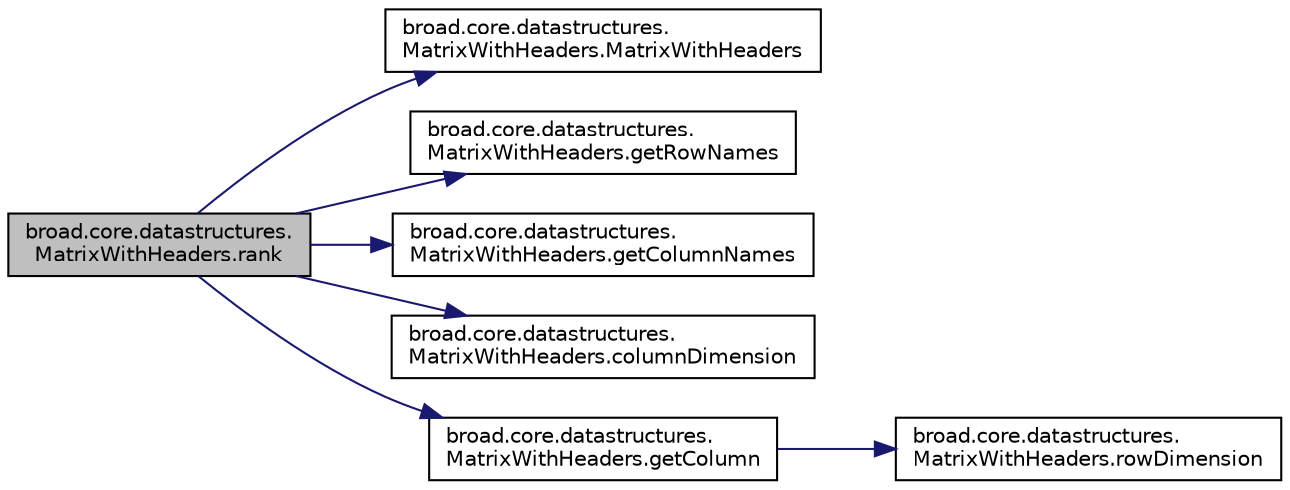 digraph "broad.core.datastructures.MatrixWithHeaders.rank"
{
  edge [fontname="Helvetica",fontsize="10",labelfontname="Helvetica",labelfontsize="10"];
  node [fontname="Helvetica",fontsize="10",shape=record];
  rankdir="LR";
  Node1 [label="broad.core.datastructures.\lMatrixWithHeaders.rank",height=0.2,width=0.4,color="black", fillcolor="grey75", style="filled" fontcolor="black"];
  Node1 -> Node2 [color="midnightblue",fontsize="10",style="solid",fontname="Helvetica"];
  Node2 [label="broad.core.datastructures.\lMatrixWithHeaders.MatrixWithHeaders",height=0.2,width=0.4,color="black", fillcolor="white", style="filled",URL="$classbroad_1_1core_1_1datastructures_1_1_matrix_with_headers.html#a42a72c4a4dfca058d787728bbeabd106"];
  Node1 -> Node3 [color="midnightblue",fontsize="10",style="solid",fontname="Helvetica"];
  Node3 [label="broad.core.datastructures.\lMatrixWithHeaders.getRowNames",height=0.2,width=0.4,color="black", fillcolor="white", style="filled",URL="$classbroad_1_1core_1_1datastructures_1_1_matrix_with_headers.html#a5ed12303338cc6bb92792d8fea575231"];
  Node1 -> Node4 [color="midnightblue",fontsize="10",style="solid",fontname="Helvetica"];
  Node4 [label="broad.core.datastructures.\lMatrixWithHeaders.getColumnNames",height=0.2,width=0.4,color="black", fillcolor="white", style="filled",URL="$classbroad_1_1core_1_1datastructures_1_1_matrix_with_headers.html#a488a21c1993afb6381f59f5b133c8f1c"];
  Node1 -> Node5 [color="midnightblue",fontsize="10",style="solid",fontname="Helvetica"];
  Node5 [label="broad.core.datastructures.\lMatrixWithHeaders.columnDimension",height=0.2,width=0.4,color="black", fillcolor="white", style="filled",URL="$classbroad_1_1core_1_1datastructures_1_1_matrix_with_headers.html#ae61bb6176aa58f4102f3b9ca85a1581f"];
  Node1 -> Node6 [color="midnightblue",fontsize="10",style="solid",fontname="Helvetica"];
  Node6 [label="broad.core.datastructures.\lMatrixWithHeaders.getColumn",height=0.2,width=0.4,color="black", fillcolor="white", style="filled",URL="$classbroad_1_1core_1_1datastructures_1_1_matrix_with_headers.html#ad71f3a9dbda2f1969161bf6cb8a176c1"];
  Node6 -> Node7 [color="midnightblue",fontsize="10",style="solid",fontname="Helvetica"];
  Node7 [label="broad.core.datastructures.\lMatrixWithHeaders.rowDimension",height=0.2,width=0.4,color="black", fillcolor="white", style="filled",URL="$classbroad_1_1core_1_1datastructures_1_1_matrix_with_headers.html#a0b830d324ce75f9a2250a2d7cd8cf30c"];
}

